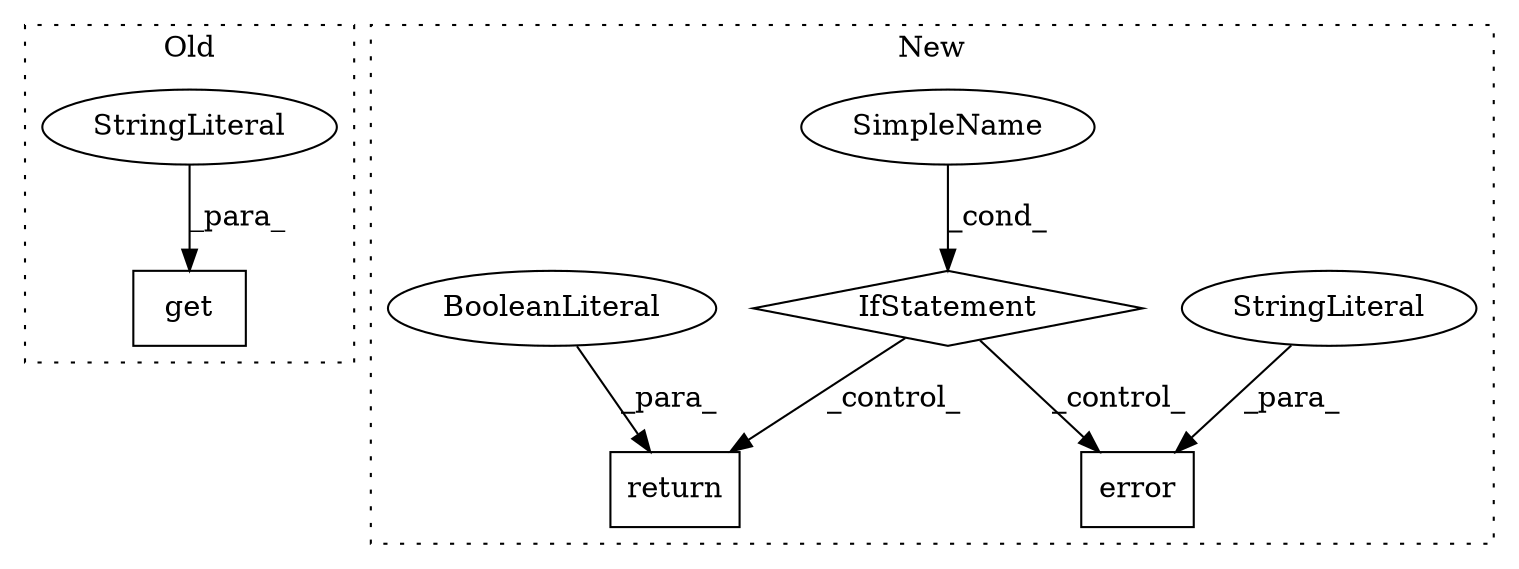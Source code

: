 digraph G {
subgraph cluster0 {
1 [label="get" a="32" s="759,777" l="4,1" shape="box"];
4 [label="StringLiteral" a="45" s="771" l="6" shape="ellipse"];
label = "Old";
style="dotted";
}
subgraph cluster1 {
2 [label="error" a="32" s="2040,2065" l="6,1" shape="box"];
3 [label="StringLiteral" a="45" s="2046" l="19" shape="ellipse"];
5 [label="IfStatement" a="25" s="2009,2022" l="4,2" shape="diamond"];
6 [label="SimpleName" a="42" s="" l="" shape="ellipse"];
7 [label="return" a="41" s="2074" l="7" shape="box"];
8 [label="BooleanLiteral" a="9" s="2081" l="5" shape="ellipse"];
label = "New";
style="dotted";
}
3 -> 2 [label="_para_"];
4 -> 1 [label="_para_"];
5 -> 2 [label="_control_"];
5 -> 7 [label="_control_"];
6 -> 5 [label="_cond_"];
8 -> 7 [label="_para_"];
}